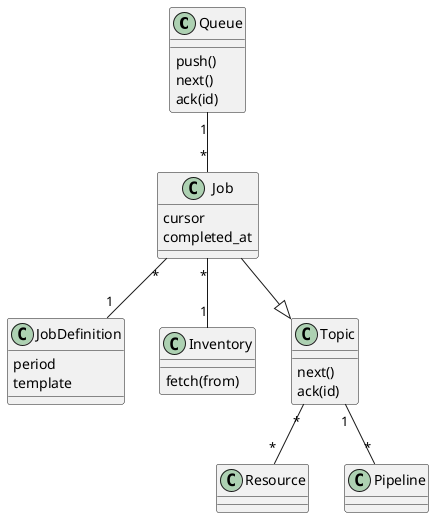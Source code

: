 @startuml
class Queue {
  push()
  next()
  ack(id)
}

class JobDefinition {
  period
  template
}

class Job {
  cursor
  completed_at
}

class Inventory {
  fetch(from)
}

class Resource {
}

class Topic {
  next()
  ack(id)
}

class Pipeline {
}

Job --|> Topic

Queue "1" -- "*" Job
Topic "1" -- "*" Pipeline
Topic "*" -- "*" Resource
Job "*" -- "1" Inventory
Job "*" -- "1" JobDefinition
@enduml
